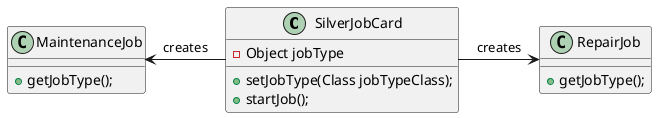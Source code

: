 @startuml
'https://plantuml.com/class-diagram

class SilverJobCard {
 -Object jobType
 +setJobType(Class jobTypeClass);
 +startJob();
}

class MaintenanceJob {
 +getJobType();
}
class RepairJob {
 +getJobType();
}
SilverJobCard -left-> MaintenanceJob:creates
SilverJobCard -right-> RepairJob:creates


@enduml